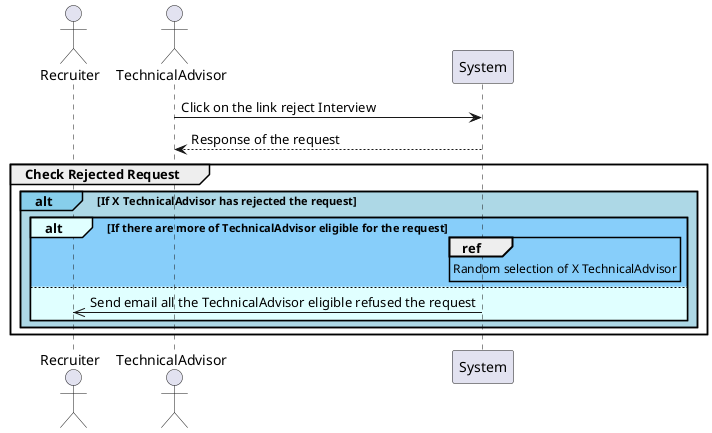 @startuml

actor Recruiter
actor TechnicalAdvisor
participant System

TechnicalAdvisor -> System: Click on the link reject Interview
System --> TechnicalAdvisor: Response of the request
group Check Rejected Request
    alt#SkyBlue #LightBlue If X TechnicalAdvisor has rejected the request
        alt#LightCyan #LightSkyBlue If there are more of TechnicalAdvisor eligible for the request
            ref over System
                Random selection of X TechnicalAdvisor
            end ref
        else #LightCyan
            System ->> Recruiter: Send email all the TechnicalAdvisor eligible refused the request
        end
    end
end
@enduml